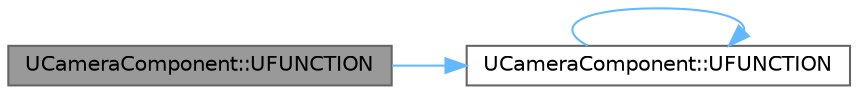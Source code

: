 digraph "UCameraComponent::UFUNCTION"
{
 // INTERACTIVE_SVG=YES
 // LATEX_PDF_SIZE
  bgcolor="transparent";
  edge [fontname=Helvetica,fontsize=10,labelfontname=Helvetica,labelfontsize=10];
  node [fontname=Helvetica,fontsize=10,shape=box,height=0.2,width=0.4];
  rankdir="LR";
  Node1 [id="Node000001",label="UCameraComponent::UFUNCTION",height=0.2,width=0.4,color="gray40", fillcolor="grey60", style="filled", fontcolor="black",tooltip="Adds an Blendable (implements IBlendableInterface) to the array of Blendables (if it doesn't exist) a..."];
  Node1 -> Node2 [id="edge1_Node000001_Node000002",color="steelblue1",style="solid",tooltip=" "];
  Node2 [id="Node000002",label="UCameraComponent::UFUNCTION",height=0.2,width=0.4,color="grey40", fillcolor="white", style="filled",URL="$d4/d4b/classUCameraComponent.html#a53320b53ab152d61aa67d9db00cc8f6f",tooltip=" "];
  Node2 -> Node2 [id="edge2_Node000002_Node000002",color="steelblue1",style="solid",tooltip=" "];
}
